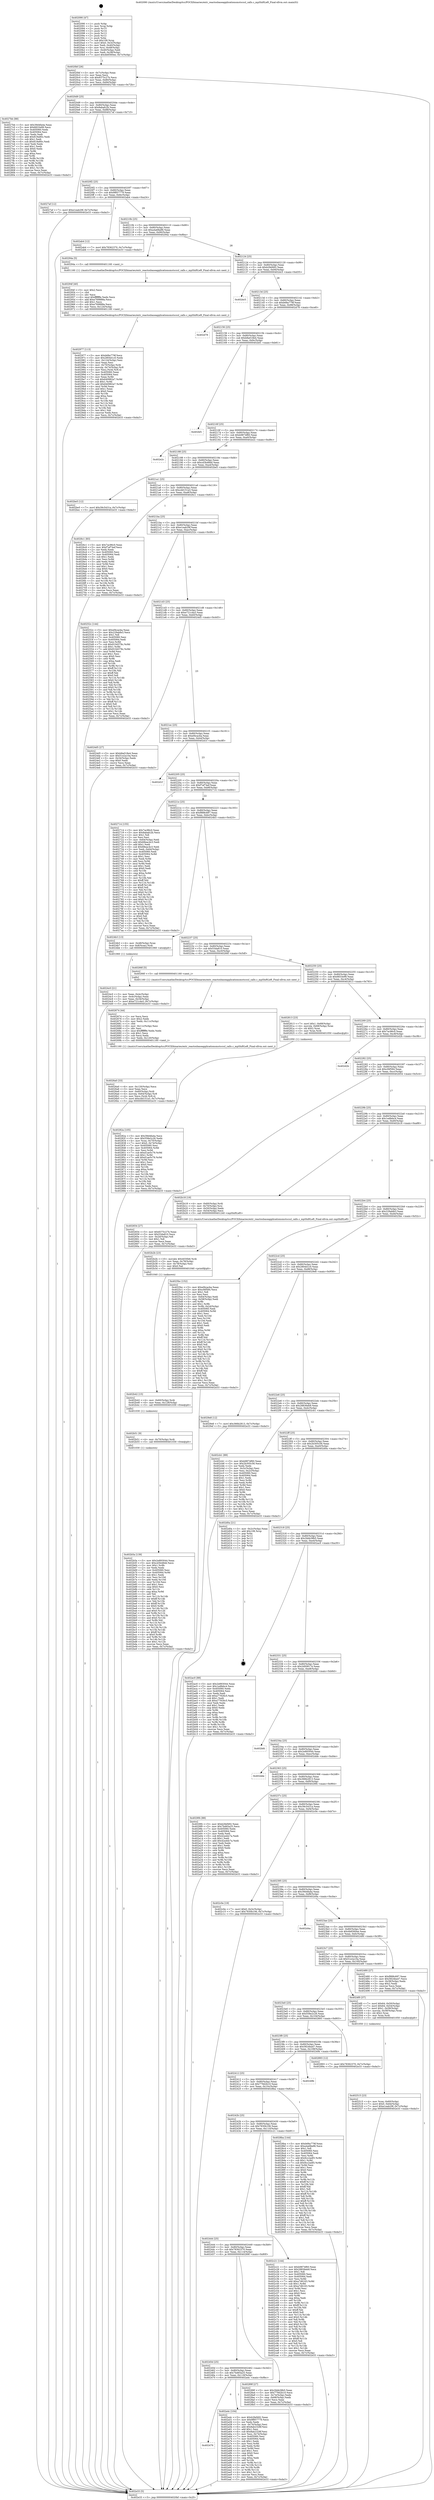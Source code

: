 digraph "0x402090" {
  label = "0x402090 (/mnt/c/Users/mathe/Desktop/tcc/POCII/binaries/extr_reactosbaseapplicationsmstscssl_calls.c_mpShiftLeft_Final-ollvm.out::main(0))"
  labelloc = "t"
  node[shape=record]

  Entry [label="",width=0.3,height=0.3,shape=circle,fillcolor=black,style=filled]
  "0x4020bf" [label="{
     0x4020bf [26]\l
     | [instrs]\l
     &nbsp;&nbsp;0x4020bf \<+3\>: mov -0x7c(%rbp),%eax\l
     &nbsp;&nbsp;0x4020c2 \<+2\>: mov %eax,%ecx\l
     &nbsp;&nbsp;0x4020c4 \<+6\>: sub $0x8375c27b,%ecx\l
     &nbsp;&nbsp;0x4020ca \<+3\>: mov %eax,-0x80(%rbp)\l
     &nbsp;&nbsp;0x4020cd \<+6\>: mov %ecx,-0x84(%rbp)\l
     &nbsp;&nbsp;0x4020d3 \<+6\>: je 00000000004027bb \<main+0x72b\>\l
  }"]
  "0x4027bb" [label="{
     0x4027bb [88]\l
     | [instrs]\l
     &nbsp;&nbsp;0x4027bb \<+5\>: mov $0x39d4fa4a,%eax\l
     &nbsp;&nbsp;0x4027c0 \<+5\>: mov $0x6833e99,%ecx\l
     &nbsp;&nbsp;0x4027c5 \<+7\>: mov 0x405060,%edx\l
     &nbsp;&nbsp;0x4027cc \<+7\>: mov 0x405064,%esi\l
     &nbsp;&nbsp;0x4027d3 \<+2\>: mov %edx,%edi\l
     &nbsp;&nbsp;0x4027d5 \<+6\>: add $0x819a80c,%edi\l
     &nbsp;&nbsp;0x4027db \<+3\>: sub $0x1,%edi\l
     &nbsp;&nbsp;0x4027de \<+6\>: sub $0x819a80c,%edi\l
     &nbsp;&nbsp;0x4027e4 \<+3\>: imul %edi,%edx\l
     &nbsp;&nbsp;0x4027e7 \<+3\>: and $0x1,%edx\l
     &nbsp;&nbsp;0x4027ea \<+3\>: cmp $0x0,%edx\l
     &nbsp;&nbsp;0x4027ed \<+4\>: sete %r8b\l
     &nbsp;&nbsp;0x4027f1 \<+3\>: cmp $0xa,%esi\l
     &nbsp;&nbsp;0x4027f4 \<+4\>: setl %r9b\l
     &nbsp;&nbsp;0x4027f8 \<+3\>: mov %r8b,%r10b\l
     &nbsp;&nbsp;0x4027fb \<+3\>: and %r9b,%r10b\l
     &nbsp;&nbsp;0x4027fe \<+3\>: xor %r9b,%r8b\l
     &nbsp;&nbsp;0x402801 \<+3\>: or %r8b,%r10b\l
     &nbsp;&nbsp;0x402804 \<+4\>: test $0x1,%r10b\l
     &nbsp;&nbsp;0x402808 \<+3\>: cmovne %ecx,%eax\l
     &nbsp;&nbsp;0x40280b \<+3\>: mov %eax,-0x7c(%rbp)\l
     &nbsp;&nbsp;0x40280e \<+5\>: jmp 0000000000402e33 \<main+0xda3\>\l
  }"]
  "0x4020d9" [label="{
     0x4020d9 [25]\l
     | [instrs]\l
     &nbsp;&nbsp;0x4020d9 \<+5\>: jmp 00000000004020de \<main+0x4e\>\l
     &nbsp;&nbsp;0x4020de \<+3\>: mov -0x80(%rbp),%eax\l
     &nbsp;&nbsp;0x4020e1 \<+5\>: sub $0x8abafc2b,%eax\l
     &nbsp;&nbsp;0x4020e6 \<+6\>: mov %eax,-0x88(%rbp)\l
     &nbsp;&nbsp;0x4020ec \<+6\>: je 00000000004027af \<main+0x71f\>\l
  }"]
  Exit [label="",width=0.3,height=0.3,shape=circle,fillcolor=black,style=filled,peripheries=2]
  "0x4027af" [label="{
     0x4027af [12]\l
     | [instrs]\l
     &nbsp;&nbsp;0x4027af \<+7\>: movl $0xe1eab29f,-0x7c(%rbp)\l
     &nbsp;&nbsp;0x4027b6 \<+5\>: jmp 0000000000402e33 \<main+0xda3\>\l
  }"]
  "0x4020f2" [label="{
     0x4020f2 [25]\l
     | [instrs]\l
     &nbsp;&nbsp;0x4020f2 \<+5\>: jmp 00000000004020f7 \<main+0x67\>\l
     &nbsp;&nbsp;0x4020f7 \<+3\>: mov -0x80(%rbp),%eax\l
     &nbsp;&nbsp;0x4020fa \<+5\>: sub $0x9f857779,%eax\l
     &nbsp;&nbsp;0x4020ff \<+6\>: mov %eax,-0x8c(%rbp)\l
     &nbsp;&nbsp;0x402105 \<+6\>: je 0000000000402ab4 \<main+0xa24\>\l
  }"]
  "0x402b5a" [label="{
     0x402b5a [139]\l
     | [instrs]\l
     &nbsp;&nbsp;0x402b5a \<+5\>: mov $0x2e893044,%eax\l
     &nbsp;&nbsp;0x402b5f \<+5\>: mov $0xcd3b48dd,%ecx\l
     &nbsp;&nbsp;0x402b64 \<+3\>: mov $0x1,%r8b\l
     &nbsp;&nbsp;0x402b67 \<+2\>: xor %edx,%edx\l
     &nbsp;&nbsp;0x402b69 \<+7\>: mov 0x405060,%esi\l
     &nbsp;&nbsp;0x402b70 \<+8\>: mov 0x405064,%r9d\l
     &nbsp;&nbsp;0x402b78 \<+3\>: sub $0x1,%edx\l
     &nbsp;&nbsp;0x402b7b \<+3\>: mov %esi,%r10d\l
     &nbsp;&nbsp;0x402b7e \<+3\>: add %edx,%r10d\l
     &nbsp;&nbsp;0x402b81 \<+4\>: imul %r10d,%esi\l
     &nbsp;&nbsp;0x402b85 \<+3\>: and $0x1,%esi\l
     &nbsp;&nbsp;0x402b88 \<+3\>: cmp $0x0,%esi\l
     &nbsp;&nbsp;0x402b8b \<+4\>: sete %r11b\l
     &nbsp;&nbsp;0x402b8f \<+4\>: cmp $0xa,%r9d\l
     &nbsp;&nbsp;0x402b93 \<+3\>: setl %bl\l
     &nbsp;&nbsp;0x402b96 \<+3\>: mov %r11b,%r14b\l
     &nbsp;&nbsp;0x402b99 \<+4\>: xor $0xff,%r14b\l
     &nbsp;&nbsp;0x402b9d \<+3\>: mov %bl,%r15b\l
     &nbsp;&nbsp;0x402ba0 \<+4\>: xor $0xff,%r15b\l
     &nbsp;&nbsp;0x402ba4 \<+4\>: xor $0x0,%r8b\l
     &nbsp;&nbsp;0x402ba8 \<+3\>: mov %r14b,%r12b\l
     &nbsp;&nbsp;0x402bab \<+4\>: and $0x0,%r12b\l
     &nbsp;&nbsp;0x402baf \<+3\>: and %r8b,%r11b\l
     &nbsp;&nbsp;0x402bb2 \<+3\>: mov %r15b,%r13b\l
     &nbsp;&nbsp;0x402bb5 \<+4\>: and $0x0,%r13b\l
     &nbsp;&nbsp;0x402bb9 \<+3\>: and %r8b,%bl\l
     &nbsp;&nbsp;0x402bbc \<+3\>: or %r11b,%r12b\l
     &nbsp;&nbsp;0x402bbf \<+3\>: or %bl,%r13b\l
     &nbsp;&nbsp;0x402bc2 \<+3\>: xor %r13b,%r12b\l
     &nbsp;&nbsp;0x402bc5 \<+3\>: or %r15b,%r14b\l
     &nbsp;&nbsp;0x402bc8 \<+4\>: xor $0xff,%r14b\l
     &nbsp;&nbsp;0x402bcc \<+4\>: or $0x0,%r8b\l
     &nbsp;&nbsp;0x402bd0 \<+3\>: and %r8b,%r14b\l
     &nbsp;&nbsp;0x402bd3 \<+3\>: or %r14b,%r12b\l
     &nbsp;&nbsp;0x402bd6 \<+4\>: test $0x1,%r12b\l
     &nbsp;&nbsp;0x402bda \<+3\>: cmovne %ecx,%eax\l
     &nbsp;&nbsp;0x402bdd \<+3\>: mov %eax,-0x7c(%rbp)\l
     &nbsp;&nbsp;0x402be0 \<+5\>: jmp 0000000000402e33 \<main+0xda3\>\l
  }"]
  "0x402ab4" [label="{
     0x402ab4 [12]\l
     | [instrs]\l
     &nbsp;&nbsp;0x402ab4 \<+7\>: movl $0x78362370,-0x7c(%rbp)\l
     &nbsp;&nbsp;0x402abb \<+5\>: jmp 0000000000402e33 \<main+0xda3\>\l
  }"]
  "0x40210b" [label="{
     0x40210b [25]\l
     | [instrs]\l
     &nbsp;&nbsp;0x40210b \<+5\>: jmp 0000000000402110 \<main+0x80\>\l
     &nbsp;&nbsp;0x402110 \<+3\>: mov -0x80(%rbp),%eax\l
     &nbsp;&nbsp;0x402113 \<+5\>: sub $0xa4a68a96,%eax\l
     &nbsp;&nbsp;0x402118 \<+6\>: mov %eax,-0x90(%rbp)\l
     &nbsp;&nbsp;0x40211e \<+6\>: je 000000000040294a \<main+0x8ba\>\l
  }"]
  "0x402b51" [label="{
     0x402b51 [9]\l
     | [instrs]\l
     &nbsp;&nbsp;0x402b51 \<+4\>: mov -0x70(%rbp),%rdi\l
     &nbsp;&nbsp;0x402b55 \<+5\>: call 0000000000401030 \<free@plt\>\l
     | [calls]\l
     &nbsp;&nbsp;0x401030 \{1\} (unknown)\l
  }"]
  "0x40294a" [label="{
     0x40294a [5]\l
     | [instrs]\l
     &nbsp;&nbsp;0x40294a \<+5\>: call 0000000000401160 \<next_i\>\l
     | [calls]\l
     &nbsp;&nbsp;0x401160 \{1\} (/mnt/c/Users/mathe/Desktop/tcc/POCII/binaries/extr_reactosbaseapplicationsmstscssl_calls.c_mpShiftLeft_Final-ollvm.out::next_i)\l
  }"]
  "0x402124" [label="{
     0x402124 [25]\l
     | [instrs]\l
     &nbsp;&nbsp;0x402124 \<+5\>: jmp 0000000000402129 \<main+0x99\>\l
     &nbsp;&nbsp;0x402129 \<+3\>: mov -0x80(%rbp),%eax\l
     &nbsp;&nbsp;0x40212c \<+5\>: sub $0xb2fef492,%eax\l
     &nbsp;&nbsp;0x402131 \<+6\>: mov %eax,-0x94(%rbp)\l
     &nbsp;&nbsp;0x402137 \<+6\>: je 0000000000402dc5 \<main+0xd35\>\l
  }"]
  "0x402b42" [label="{
     0x402b42 [15]\l
     | [instrs]\l
     &nbsp;&nbsp;0x402b42 \<+4\>: mov -0x60(%rbp),%rdi\l
     &nbsp;&nbsp;0x402b46 \<+6\>: mov %eax,-0x128(%rbp)\l
     &nbsp;&nbsp;0x402b4c \<+5\>: call 0000000000401030 \<free@plt\>\l
     | [calls]\l
     &nbsp;&nbsp;0x401030 \{1\} (unknown)\l
  }"]
  "0x402dc5" [label="{
     0x402dc5\l
  }", style=dashed]
  "0x40213d" [label="{
     0x40213d [25]\l
     | [instrs]\l
     &nbsp;&nbsp;0x40213d \<+5\>: jmp 0000000000402142 \<main+0xb2\>\l
     &nbsp;&nbsp;0x402142 \<+3\>: mov -0x80(%rbp),%eax\l
     &nbsp;&nbsp;0x402145 \<+5\>: sub $0xb68a779f,%eax\l
     &nbsp;&nbsp;0x40214a \<+6\>: mov %eax,-0x98(%rbp)\l
     &nbsp;&nbsp;0x402150 \<+6\>: je 0000000000402d78 \<main+0xce8\>\l
  }"]
  "0x402b2b" [label="{
     0x402b2b [23]\l
     | [instrs]\l
     &nbsp;&nbsp;0x402b2b \<+10\>: movabs $0x4030b6,%rdi\l
     &nbsp;&nbsp;0x402b35 \<+3\>: mov %eax,-0x78(%rbp)\l
     &nbsp;&nbsp;0x402b38 \<+3\>: mov -0x78(%rbp),%esi\l
     &nbsp;&nbsp;0x402b3b \<+2\>: mov $0x0,%al\l
     &nbsp;&nbsp;0x402b3d \<+5\>: call 0000000000401040 \<printf@plt\>\l
     | [calls]\l
     &nbsp;&nbsp;0x401040 \{1\} (unknown)\l
  }"]
  "0x402d78" [label="{
     0x402d78\l
  }", style=dashed]
  "0x402156" [label="{
     0x402156 [25]\l
     | [instrs]\l
     &nbsp;&nbsp;0x402156 \<+5\>: jmp 000000000040215b \<main+0xcb\>\l
     &nbsp;&nbsp;0x40215b \<+3\>: mov -0x80(%rbp),%eax\l
     &nbsp;&nbsp;0x40215e \<+5\>: sub $0xb8a018e4,%eax\l
     &nbsp;&nbsp;0x402163 \<+6\>: mov %eax,-0x9c(%rbp)\l
     &nbsp;&nbsp;0x402169 \<+6\>: je 0000000000402bf1 \<main+0xb61\>\l
  }"]
  "0x402476" [label="{
     0x402476\l
  }", style=dashed]
  "0x402bf1" [label="{
     0x402bf1\l
  }", style=dashed]
  "0x40216f" [label="{
     0x40216f [25]\l
     | [instrs]\l
     &nbsp;&nbsp;0x40216f \<+5\>: jmp 0000000000402174 \<main+0xe4\>\l
     &nbsp;&nbsp;0x402174 \<+3\>: mov -0x80(%rbp),%eax\l
     &nbsp;&nbsp;0x402177 \<+5\>: sub $0xb9874f60,%eax\l
     &nbsp;&nbsp;0x40217c \<+6\>: mov %eax,-0xa0(%rbp)\l
     &nbsp;&nbsp;0x402182 \<+6\>: je 0000000000402e2c \<main+0xd9c\>\l
  }"]
  "0x402a4c" [label="{
     0x402a4c [104]\l
     | [instrs]\l
     &nbsp;&nbsp;0x402a4c \<+5\>: mov $0xb2fef492,%eax\l
     &nbsp;&nbsp;0x402a51 \<+5\>: mov $0x9f857779,%ecx\l
     &nbsp;&nbsp;0x402a56 \<+2\>: xor %edx,%edx\l
     &nbsp;&nbsp;0x402a58 \<+3\>: mov -0x74(%rbp),%esi\l
     &nbsp;&nbsp;0x402a5b \<+6\>: add $0x8ab2328f,%esi\l
     &nbsp;&nbsp;0x402a61 \<+3\>: add $0x1,%esi\l
     &nbsp;&nbsp;0x402a64 \<+6\>: sub $0x8ab2328f,%esi\l
     &nbsp;&nbsp;0x402a6a \<+3\>: mov %esi,-0x74(%rbp)\l
     &nbsp;&nbsp;0x402a6d \<+7\>: mov 0x405060,%esi\l
     &nbsp;&nbsp;0x402a74 \<+7\>: mov 0x405064,%edi\l
     &nbsp;&nbsp;0x402a7b \<+3\>: sub $0x1,%edx\l
     &nbsp;&nbsp;0x402a7e \<+3\>: mov %esi,%r8d\l
     &nbsp;&nbsp;0x402a81 \<+3\>: add %edx,%r8d\l
     &nbsp;&nbsp;0x402a84 \<+4\>: imul %r8d,%esi\l
     &nbsp;&nbsp;0x402a88 \<+3\>: and $0x1,%esi\l
     &nbsp;&nbsp;0x402a8b \<+3\>: cmp $0x0,%esi\l
     &nbsp;&nbsp;0x402a8e \<+4\>: sete %r9b\l
     &nbsp;&nbsp;0x402a92 \<+3\>: cmp $0xa,%edi\l
     &nbsp;&nbsp;0x402a95 \<+4\>: setl %r10b\l
     &nbsp;&nbsp;0x402a99 \<+3\>: mov %r9b,%r11b\l
     &nbsp;&nbsp;0x402a9c \<+3\>: and %r10b,%r11b\l
     &nbsp;&nbsp;0x402a9f \<+3\>: xor %r10b,%r9b\l
     &nbsp;&nbsp;0x402aa2 \<+3\>: or %r9b,%r11b\l
     &nbsp;&nbsp;0x402aa5 \<+4\>: test $0x1,%r11b\l
     &nbsp;&nbsp;0x402aa9 \<+3\>: cmovne %ecx,%eax\l
     &nbsp;&nbsp;0x402aac \<+3\>: mov %eax,-0x7c(%rbp)\l
     &nbsp;&nbsp;0x402aaf \<+5\>: jmp 0000000000402e33 \<main+0xda3\>\l
  }"]
  "0x402e2c" [label="{
     0x402e2c\l
  }", style=dashed]
  "0x402188" [label="{
     0x402188 [25]\l
     | [instrs]\l
     &nbsp;&nbsp;0x402188 \<+5\>: jmp 000000000040218d \<main+0xfd\>\l
     &nbsp;&nbsp;0x40218d \<+3\>: mov -0x80(%rbp),%eax\l
     &nbsp;&nbsp;0x402190 \<+5\>: sub $0xcd3b48dd,%eax\l
     &nbsp;&nbsp;0x402195 \<+6\>: mov %eax,-0xa4(%rbp)\l
     &nbsp;&nbsp;0x40219b \<+6\>: je 0000000000402be5 \<main+0xb55\>\l
  }"]
  "0x402977" [label="{
     0x402977 [113]\l
     | [instrs]\l
     &nbsp;&nbsp;0x402977 \<+5\>: mov $0xb68a779f,%ecx\l
     &nbsp;&nbsp;0x40297c \<+5\>: mov $0x2804d1c0,%edx\l
     &nbsp;&nbsp;0x402981 \<+6\>: mov -0x124(%rbp),%esi\l
     &nbsp;&nbsp;0x402987 \<+3\>: imul %eax,%esi\l
     &nbsp;&nbsp;0x40298a \<+4\>: mov -0x70(%rbp),%rdi\l
     &nbsp;&nbsp;0x40298e \<+4\>: movslq -0x74(%rbp),%r8\l
     &nbsp;&nbsp;0x402992 \<+4\>: mov %esi,(%rdi,%r8,4)\l
     &nbsp;&nbsp;0x402996 \<+7\>: mov 0x405060,%eax\l
     &nbsp;&nbsp;0x40299d \<+7\>: mov 0x405064,%esi\l
     &nbsp;&nbsp;0x4029a4 \<+3\>: mov %eax,%r9d\l
     &nbsp;&nbsp;0x4029a7 \<+7\>: sub $0x640982a7,%r9d\l
     &nbsp;&nbsp;0x4029ae \<+4\>: sub $0x1,%r9d\l
     &nbsp;&nbsp;0x4029b2 \<+7\>: add $0x640982a7,%r9d\l
     &nbsp;&nbsp;0x4029b9 \<+4\>: imul %r9d,%eax\l
     &nbsp;&nbsp;0x4029bd \<+3\>: and $0x1,%eax\l
     &nbsp;&nbsp;0x4029c0 \<+3\>: cmp $0x0,%eax\l
     &nbsp;&nbsp;0x4029c3 \<+4\>: sete %r10b\l
     &nbsp;&nbsp;0x4029c7 \<+3\>: cmp $0xa,%esi\l
     &nbsp;&nbsp;0x4029ca \<+4\>: setl %r11b\l
     &nbsp;&nbsp;0x4029ce \<+3\>: mov %r10b,%bl\l
     &nbsp;&nbsp;0x4029d1 \<+3\>: and %r11b,%bl\l
     &nbsp;&nbsp;0x4029d4 \<+3\>: xor %r11b,%r10b\l
     &nbsp;&nbsp;0x4029d7 \<+3\>: or %r10b,%bl\l
     &nbsp;&nbsp;0x4029da \<+3\>: test $0x1,%bl\l
     &nbsp;&nbsp;0x4029dd \<+3\>: cmovne %edx,%ecx\l
     &nbsp;&nbsp;0x4029e0 \<+3\>: mov %ecx,-0x7c(%rbp)\l
     &nbsp;&nbsp;0x4029e3 \<+5\>: jmp 0000000000402e33 \<main+0xda3\>\l
  }"]
  "0x402be5" [label="{
     0x402be5 [12]\l
     | [instrs]\l
     &nbsp;&nbsp;0x402be5 \<+7\>: movl $0x39c5431a,-0x7c(%rbp)\l
     &nbsp;&nbsp;0x402bec \<+5\>: jmp 0000000000402e33 \<main+0xda3\>\l
  }"]
  "0x4021a1" [label="{
     0x4021a1 [25]\l
     | [instrs]\l
     &nbsp;&nbsp;0x4021a1 \<+5\>: jmp 00000000004021a6 \<main+0x116\>\l
     &nbsp;&nbsp;0x4021a6 \<+3\>: mov -0x80(%rbp),%eax\l
     &nbsp;&nbsp;0x4021a9 \<+5\>: sub $0xcdd151a3,%eax\l
     &nbsp;&nbsp;0x4021ae \<+6\>: mov %eax,-0xa8(%rbp)\l
     &nbsp;&nbsp;0x4021b4 \<+6\>: je 00000000004026c1 \<main+0x631\>\l
  }"]
  "0x40294f" [label="{
     0x40294f [40]\l
     | [instrs]\l
     &nbsp;&nbsp;0x40294f \<+5\>: mov $0x2,%ecx\l
     &nbsp;&nbsp;0x402954 \<+1\>: cltd\l
     &nbsp;&nbsp;0x402955 \<+2\>: idiv %ecx\l
     &nbsp;&nbsp;0x402957 \<+6\>: imul $0xfffffffe,%edx,%ecx\l
     &nbsp;&nbsp;0x40295d \<+6\>: add $0xe769888a,%ecx\l
     &nbsp;&nbsp;0x402963 \<+3\>: add $0x1,%ecx\l
     &nbsp;&nbsp;0x402966 \<+6\>: sub $0xe769888a,%ecx\l
     &nbsp;&nbsp;0x40296c \<+6\>: mov %ecx,-0x124(%rbp)\l
     &nbsp;&nbsp;0x402972 \<+5\>: call 0000000000401160 \<next_i\>\l
     | [calls]\l
     &nbsp;&nbsp;0x401160 \{1\} (/mnt/c/Users/mathe/Desktop/tcc/POCII/binaries/extr_reactosbaseapplicationsmstscssl_calls.c_mpShiftLeft_Final-ollvm.out::next_i)\l
  }"]
  "0x4026c1" [label="{
     0x4026c1 [83]\l
     | [instrs]\l
     &nbsp;&nbsp;0x4026c1 \<+5\>: mov $0x7ac96c0,%eax\l
     &nbsp;&nbsp;0x4026c6 \<+5\>: mov $0xf7af74ef,%ecx\l
     &nbsp;&nbsp;0x4026cb \<+2\>: xor %edx,%edx\l
     &nbsp;&nbsp;0x4026cd \<+7\>: mov 0x405060,%esi\l
     &nbsp;&nbsp;0x4026d4 \<+7\>: mov 0x405064,%edi\l
     &nbsp;&nbsp;0x4026db \<+3\>: sub $0x1,%edx\l
     &nbsp;&nbsp;0x4026de \<+3\>: mov %esi,%r8d\l
     &nbsp;&nbsp;0x4026e1 \<+3\>: add %edx,%r8d\l
     &nbsp;&nbsp;0x4026e4 \<+4\>: imul %r8d,%esi\l
     &nbsp;&nbsp;0x4026e8 \<+3\>: and $0x1,%esi\l
     &nbsp;&nbsp;0x4026eb \<+3\>: cmp $0x0,%esi\l
     &nbsp;&nbsp;0x4026ee \<+4\>: sete %r9b\l
     &nbsp;&nbsp;0x4026f2 \<+3\>: cmp $0xa,%edi\l
     &nbsp;&nbsp;0x4026f5 \<+4\>: setl %r10b\l
     &nbsp;&nbsp;0x4026f9 \<+3\>: mov %r9b,%r11b\l
     &nbsp;&nbsp;0x4026fc \<+3\>: and %r10b,%r11b\l
     &nbsp;&nbsp;0x4026ff \<+3\>: xor %r10b,%r9b\l
     &nbsp;&nbsp;0x402702 \<+3\>: or %r9b,%r11b\l
     &nbsp;&nbsp;0x402705 \<+4\>: test $0x1,%r11b\l
     &nbsp;&nbsp;0x402709 \<+3\>: cmovne %ecx,%eax\l
     &nbsp;&nbsp;0x40270c \<+3\>: mov %eax,-0x7c(%rbp)\l
     &nbsp;&nbsp;0x40270f \<+5\>: jmp 0000000000402e33 \<main+0xda3\>\l
  }"]
  "0x4021ba" [label="{
     0x4021ba [25]\l
     | [instrs]\l
     &nbsp;&nbsp;0x4021ba \<+5\>: jmp 00000000004021bf \<main+0x12f\>\l
     &nbsp;&nbsp;0x4021bf \<+3\>: mov -0x80(%rbp),%eax\l
     &nbsp;&nbsp;0x4021c2 \<+5\>: sub $0xe1eab29f,%eax\l
     &nbsp;&nbsp;0x4021c7 \<+6\>: mov %eax,-0xac(%rbp)\l
     &nbsp;&nbsp;0x4021cd \<+6\>: je 000000000040252c \<main+0x49c\>\l
  }"]
  "0x40245d" [label="{
     0x40245d [25]\l
     | [instrs]\l
     &nbsp;&nbsp;0x40245d \<+5\>: jmp 0000000000402462 \<main+0x3d2\>\l
     &nbsp;&nbsp;0x402462 \<+3\>: mov -0x80(%rbp),%eax\l
     &nbsp;&nbsp;0x402465 \<+5\>: sub $0x7bd65a25,%eax\l
     &nbsp;&nbsp;0x40246a \<+6\>: mov %eax,-0x118(%rbp)\l
     &nbsp;&nbsp;0x402470 \<+6\>: je 0000000000402a4c \<main+0x9bc\>\l
  }"]
  "0x40252c" [label="{
     0x40252c [144]\l
     | [instrs]\l
     &nbsp;&nbsp;0x40252c \<+5\>: mov $0xef4cacba,%eax\l
     &nbsp;&nbsp;0x402531 \<+5\>: mov $0x229abfe3,%ecx\l
     &nbsp;&nbsp;0x402536 \<+2\>: mov $0x1,%dl\l
     &nbsp;&nbsp;0x402538 \<+7\>: mov 0x405060,%esi\l
     &nbsp;&nbsp;0x40253f \<+7\>: mov 0x405064,%edi\l
     &nbsp;&nbsp;0x402546 \<+3\>: mov %esi,%r8d\l
     &nbsp;&nbsp;0x402549 \<+7\>: sub $0x910d378c,%r8d\l
     &nbsp;&nbsp;0x402550 \<+4\>: sub $0x1,%r8d\l
     &nbsp;&nbsp;0x402554 \<+7\>: add $0x910d378c,%r8d\l
     &nbsp;&nbsp;0x40255b \<+4\>: imul %r8d,%esi\l
     &nbsp;&nbsp;0x40255f \<+3\>: and $0x1,%esi\l
     &nbsp;&nbsp;0x402562 \<+3\>: cmp $0x0,%esi\l
     &nbsp;&nbsp;0x402565 \<+4\>: sete %r9b\l
     &nbsp;&nbsp;0x402569 \<+3\>: cmp $0xa,%edi\l
     &nbsp;&nbsp;0x40256c \<+4\>: setl %r10b\l
     &nbsp;&nbsp;0x402570 \<+3\>: mov %r9b,%r11b\l
     &nbsp;&nbsp;0x402573 \<+4\>: xor $0xff,%r11b\l
     &nbsp;&nbsp;0x402577 \<+3\>: mov %r10b,%bl\l
     &nbsp;&nbsp;0x40257a \<+3\>: xor $0xff,%bl\l
     &nbsp;&nbsp;0x40257d \<+3\>: xor $0x0,%dl\l
     &nbsp;&nbsp;0x402580 \<+3\>: mov %r11b,%r14b\l
     &nbsp;&nbsp;0x402583 \<+4\>: and $0x0,%r14b\l
     &nbsp;&nbsp;0x402587 \<+3\>: and %dl,%r9b\l
     &nbsp;&nbsp;0x40258a \<+3\>: mov %bl,%r15b\l
     &nbsp;&nbsp;0x40258d \<+4\>: and $0x0,%r15b\l
     &nbsp;&nbsp;0x402591 \<+3\>: and %dl,%r10b\l
     &nbsp;&nbsp;0x402594 \<+3\>: or %r9b,%r14b\l
     &nbsp;&nbsp;0x402597 \<+3\>: or %r10b,%r15b\l
     &nbsp;&nbsp;0x40259a \<+3\>: xor %r15b,%r14b\l
     &nbsp;&nbsp;0x40259d \<+3\>: or %bl,%r11b\l
     &nbsp;&nbsp;0x4025a0 \<+4\>: xor $0xff,%r11b\l
     &nbsp;&nbsp;0x4025a4 \<+3\>: or $0x0,%dl\l
     &nbsp;&nbsp;0x4025a7 \<+3\>: and %dl,%r11b\l
     &nbsp;&nbsp;0x4025aa \<+3\>: or %r11b,%r14b\l
     &nbsp;&nbsp;0x4025ad \<+4\>: test $0x1,%r14b\l
     &nbsp;&nbsp;0x4025b1 \<+3\>: cmovne %ecx,%eax\l
     &nbsp;&nbsp;0x4025b4 \<+3\>: mov %eax,-0x7c(%rbp)\l
     &nbsp;&nbsp;0x4025b7 \<+5\>: jmp 0000000000402e33 \<main+0xda3\>\l
  }"]
  "0x4021d3" [label="{
     0x4021d3 [25]\l
     | [instrs]\l
     &nbsp;&nbsp;0x4021d3 \<+5\>: jmp 00000000004021d8 \<main+0x148\>\l
     &nbsp;&nbsp;0x4021d8 \<+3\>: mov -0x80(%rbp),%eax\l
     &nbsp;&nbsp;0x4021db \<+5\>: sub $0xe721c4a3,%eax\l
     &nbsp;&nbsp;0x4021e0 \<+6\>: mov %eax,-0xb0(%rbp)\l
     &nbsp;&nbsp;0x4021e6 \<+6\>: je 00000000004024d5 \<main+0x445\>\l
  }"]
  "0x40289f" [label="{
     0x40289f [27]\l
     | [instrs]\l
     &nbsp;&nbsp;0x40289f \<+5\>: mov $0x2bbb38b5,%eax\l
     &nbsp;&nbsp;0x4028a4 \<+5\>: mov $0x779d2b10,%ecx\l
     &nbsp;&nbsp;0x4028a9 \<+3\>: mov -0x74(%rbp),%edx\l
     &nbsp;&nbsp;0x4028ac \<+3\>: cmp -0x68(%rbp),%edx\l
     &nbsp;&nbsp;0x4028af \<+3\>: cmovl %ecx,%eax\l
     &nbsp;&nbsp;0x4028b2 \<+3\>: mov %eax,-0x7c(%rbp)\l
     &nbsp;&nbsp;0x4028b5 \<+5\>: jmp 0000000000402e33 \<main+0xda3\>\l
  }"]
  "0x4024d5" [label="{
     0x4024d5 [27]\l
     | [instrs]\l
     &nbsp;&nbsp;0x4024d5 \<+5\>: mov $0xb8a018e4,%eax\l
     &nbsp;&nbsp;0x4024da \<+5\>: mov $0x51e2a10a,%ecx\l
     &nbsp;&nbsp;0x4024df \<+3\>: mov -0x34(%rbp),%edx\l
     &nbsp;&nbsp;0x4024e2 \<+3\>: cmp $0x0,%edx\l
     &nbsp;&nbsp;0x4024e5 \<+3\>: cmove %ecx,%eax\l
     &nbsp;&nbsp;0x4024e8 \<+3\>: mov %eax,-0x7c(%rbp)\l
     &nbsp;&nbsp;0x4024eb \<+5\>: jmp 0000000000402e33 \<main+0xda3\>\l
  }"]
  "0x4021ec" [label="{
     0x4021ec [25]\l
     | [instrs]\l
     &nbsp;&nbsp;0x4021ec \<+5\>: jmp 00000000004021f1 \<main+0x161\>\l
     &nbsp;&nbsp;0x4021f1 \<+3\>: mov -0x80(%rbp),%eax\l
     &nbsp;&nbsp;0x4021f4 \<+5\>: sub $0xef4cacba,%eax\l
     &nbsp;&nbsp;0x4021f9 \<+6\>: mov %eax,-0xb4(%rbp)\l
     &nbsp;&nbsp;0x4021ff \<+6\>: je 0000000000402d1f \<main+0xc8f\>\l
  }"]
  "0x402444" [label="{
     0x402444 [25]\l
     | [instrs]\l
     &nbsp;&nbsp;0x402444 \<+5\>: jmp 0000000000402449 \<main+0x3b9\>\l
     &nbsp;&nbsp;0x402449 \<+3\>: mov -0x80(%rbp),%eax\l
     &nbsp;&nbsp;0x40244c \<+5\>: sub $0x78362370,%eax\l
     &nbsp;&nbsp;0x402451 \<+6\>: mov %eax,-0x114(%rbp)\l
     &nbsp;&nbsp;0x402457 \<+6\>: je 000000000040289f \<main+0x80f\>\l
  }"]
  "0x402d1f" [label="{
     0x402d1f\l
  }", style=dashed]
  "0x402205" [label="{
     0x402205 [25]\l
     | [instrs]\l
     &nbsp;&nbsp;0x402205 \<+5\>: jmp 000000000040220a \<main+0x17a\>\l
     &nbsp;&nbsp;0x40220a \<+3\>: mov -0x80(%rbp),%eax\l
     &nbsp;&nbsp;0x40220d \<+5\>: sub $0xf7af74ef,%eax\l
     &nbsp;&nbsp;0x402212 \<+6\>: mov %eax,-0xb8(%rbp)\l
     &nbsp;&nbsp;0x402218 \<+6\>: je 0000000000402714 \<main+0x684\>\l
  }"]
  "0x402c21" [label="{
     0x402c21 [144]\l
     | [instrs]\l
     &nbsp;&nbsp;0x402c21 \<+5\>: mov $0xb9874f60,%eax\l
     &nbsp;&nbsp;0x402c26 \<+5\>: mov $0x28836eb9,%ecx\l
     &nbsp;&nbsp;0x402c2b \<+2\>: mov $0x1,%dl\l
     &nbsp;&nbsp;0x402c2d \<+7\>: mov 0x405060,%esi\l
     &nbsp;&nbsp;0x402c34 \<+7\>: mov 0x405064,%edi\l
     &nbsp;&nbsp;0x402c3b \<+3\>: mov %esi,%r8d\l
     &nbsp;&nbsp;0x402c3e \<+7\>: add $0xa7d6163,%r8d\l
     &nbsp;&nbsp;0x402c45 \<+4\>: sub $0x1,%r8d\l
     &nbsp;&nbsp;0x402c49 \<+7\>: sub $0xa7d6163,%r8d\l
     &nbsp;&nbsp;0x402c50 \<+4\>: imul %r8d,%esi\l
     &nbsp;&nbsp;0x402c54 \<+3\>: and $0x1,%esi\l
     &nbsp;&nbsp;0x402c57 \<+3\>: cmp $0x0,%esi\l
     &nbsp;&nbsp;0x402c5a \<+4\>: sete %r9b\l
     &nbsp;&nbsp;0x402c5e \<+3\>: cmp $0xa,%edi\l
     &nbsp;&nbsp;0x402c61 \<+4\>: setl %r10b\l
     &nbsp;&nbsp;0x402c65 \<+3\>: mov %r9b,%r11b\l
     &nbsp;&nbsp;0x402c68 \<+4\>: xor $0xff,%r11b\l
     &nbsp;&nbsp;0x402c6c \<+3\>: mov %r10b,%bl\l
     &nbsp;&nbsp;0x402c6f \<+3\>: xor $0xff,%bl\l
     &nbsp;&nbsp;0x402c72 \<+3\>: xor $0x0,%dl\l
     &nbsp;&nbsp;0x402c75 \<+3\>: mov %r11b,%r14b\l
     &nbsp;&nbsp;0x402c78 \<+4\>: and $0x0,%r14b\l
     &nbsp;&nbsp;0x402c7c \<+3\>: and %dl,%r9b\l
     &nbsp;&nbsp;0x402c7f \<+3\>: mov %bl,%r15b\l
     &nbsp;&nbsp;0x402c82 \<+4\>: and $0x0,%r15b\l
     &nbsp;&nbsp;0x402c86 \<+3\>: and %dl,%r10b\l
     &nbsp;&nbsp;0x402c89 \<+3\>: or %r9b,%r14b\l
     &nbsp;&nbsp;0x402c8c \<+3\>: or %r10b,%r15b\l
     &nbsp;&nbsp;0x402c8f \<+3\>: xor %r15b,%r14b\l
     &nbsp;&nbsp;0x402c92 \<+3\>: or %bl,%r11b\l
     &nbsp;&nbsp;0x402c95 \<+4\>: xor $0xff,%r11b\l
     &nbsp;&nbsp;0x402c99 \<+3\>: or $0x0,%dl\l
     &nbsp;&nbsp;0x402c9c \<+3\>: and %dl,%r11b\l
     &nbsp;&nbsp;0x402c9f \<+3\>: or %r11b,%r14b\l
     &nbsp;&nbsp;0x402ca2 \<+4\>: test $0x1,%r14b\l
     &nbsp;&nbsp;0x402ca6 \<+3\>: cmovne %ecx,%eax\l
     &nbsp;&nbsp;0x402ca9 \<+3\>: mov %eax,-0x7c(%rbp)\l
     &nbsp;&nbsp;0x402cac \<+5\>: jmp 0000000000402e33 \<main+0xda3\>\l
  }"]
  "0x402714" [label="{
     0x402714 [155]\l
     | [instrs]\l
     &nbsp;&nbsp;0x402714 \<+5\>: mov $0x7ac96c0,%eax\l
     &nbsp;&nbsp;0x402719 \<+5\>: mov $0x8abafc2b,%ecx\l
     &nbsp;&nbsp;0x40271e \<+2\>: mov $0x1,%dl\l
     &nbsp;&nbsp;0x402720 \<+2\>: xor %esi,%esi\l
     &nbsp;&nbsp;0x402722 \<+3\>: mov -0x64(%rbp),%edi\l
     &nbsp;&nbsp;0x402725 \<+6\>: add $0x68eac4c3,%edi\l
     &nbsp;&nbsp;0x40272b \<+3\>: add $0x1,%edi\l
     &nbsp;&nbsp;0x40272e \<+6\>: sub $0x68eac4c3,%edi\l
     &nbsp;&nbsp;0x402734 \<+3\>: mov %edi,-0x64(%rbp)\l
     &nbsp;&nbsp;0x402737 \<+7\>: mov 0x405060,%edi\l
     &nbsp;&nbsp;0x40273e \<+8\>: mov 0x405064,%r8d\l
     &nbsp;&nbsp;0x402746 \<+3\>: sub $0x1,%esi\l
     &nbsp;&nbsp;0x402749 \<+3\>: mov %edi,%r9d\l
     &nbsp;&nbsp;0x40274c \<+3\>: add %esi,%r9d\l
     &nbsp;&nbsp;0x40274f \<+4\>: imul %r9d,%edi\l
     &nbsp;&nbsp;0x402753 \<+3\>: and $0x1,%edi\l
     &nbsp;&nbsp;0x402756 \<+3\>: cmp $0x0,%edi\l
     &nbsp;&nbsp;0x402759 \<+4\>: sete %r10b\l
     &nbsp;&nbsp;0x40275d \<+4\>: cmp $0xa,%r8d\l
     &nbsp;&nbsp;0x402761 \<+4\>: setl %r11b\l
     &nbsp;&nbsp;0x402765 \<+3\>: mov %r10b,%bl\l
     &nbsp;&nbsp;0x402768 \<+3\>: xor $0xff,%bl\l
     &nbsp;&nbsp;0x40276b \<+3\>: mov %r11b,%r14b\l
     &nbsp;&nbsp;0x40276e \<+4\>: xor $0xff,%r14b\l
     &nbsp;&nbsp;0x402772 \<+3\>: xor $0x0,%dl\l
     &nbsp;&nbsp;0x402775 \<+3\>: mov %bl,%r15b\l
     &nbsp;&nbsp;0x402778 \<+4\>: and $0x0,%r15b\l
     &nbsp;&nbsp;0x40277c \<+3\>: and %dl,%r10b\l
     &nbsp;&nbsp;0x40277f \<+3\>: mov %r14b,%r12b\l
     &nbsp;&nbsp;0x402782 \<+4\>: and $0x0,%r12b\l
     &nbsp;&nbsp;0x402786 \<+3\>: and %dl,%r11b\l
     &nbsp;&nbsp;0x402789 \<+3\>: or %r10b,%r15b\l
     &nbsp;&nbsp;0x40278c \<+3\>: or %r11b,%r12b\l
     &nbsp;&nbsp;0x40278f \<+3\>: xor %r12b,%r15b\l
     &nbsp;&nbsp;0x402792 \<+3\>: or %r14b,%bl\l
     &nbsp;&nbsp;0x402795 \<+3\>: xor $0xff,%bl\l
     &nbsp;&nbsp;0x402798 \<+3\>: or $0x0,%dl\l
     &nbsp;&nbsp;0x40279b \<+2\>: and %dl,%bl\l
     &nbsp;&nbsp;0x40279d \<+3\>: or %bl,%r15b\l
     &nbsp;&nbsp;0x4027a0 \<+4\>: test $0x1,%r15b\l
     &nbsp;&nbsp;0x4027a4 \<+3\>: cmovne %ecx,%eax\l
     &nbsp;&nbsp;0x4027a7 \<+3\>: mov %eax,-0x7c(%rbp)\l
     &nbsp;&nbsp;0x4027aa \<+5\>: jmp 0000000000402e33 \<main+0xda3\>\l
  }"]
  "0x40221e" [label="{
     0x40221e [25]\l
     | [instrs]\l
     &nbsp;&nbsp;0x40221e \<+5\>: jmp 0000000000402223 \<main+0x193\>\l
     &nbsp;&nbsp;0x402223 \<+3\>: mov -0x80(%rbp),%eax\l
     &nbsp;&nbsp;0x402226 \<+5\>: sub $0xf888c687,%eax\l
     &nbsp;&nbsp;0x40222b \<+6\>: mov %eax,-0xbc(%rbp)\l
     &nbsp;&nbsp;0x402231 \<+6\>: je 00000000004024b3 \<main+0x423\>\l
  }"]
  "0x40242b" [label="{
     0x40242b [25]\l
     | [instrs]\l
     &nbsp;&nbsp;0x40242b \<+5\>: jmp 0000000000402430 \<main+0x3a0\>\l
     &nbsp;&nbsp;0x402430 \<+3\>: mov -0x80(%rbp),%eax\l
     &nbsp;&nbsp;0x402433 \<+5\>: sub $0x7830b106,%eax\l
     &nbsp;&nbsp;0x402438 \<+6\>: mov %eax,-0x110(%rbp)\l
     &nbsp;&nbsp;0x40243e \<+6\>: je 0000000000402c21 \<main+0xb91\>\l
  }"]
  "0x4024b3" [label="{
     0x4024b3 [13]\l
     | [instrs]\l
     &nbsp;&nbsp;0x4024b3 \<+4\>: mov -0x48(%rbp),%rax\l
     &nbsp;&nbsp;0x4024b7 \<+4\>: mov 0x8(%rax),%rdi\l
     &nbsp;&nbsp;0x4024bb \<+5\>: call 0000000000401060 \<atoi@plt\>\l
     | [calls]\l
     &nbsp;&nbsp;0x401060 \{1\} (unknown)\l
  }"]
  "0x402237" [label="{
     0x402237 [25]\l
     | [instrs]\l
     &nbsp;&nbsp;0x402237 \<+5\>: jmp 000000000040223c \<main+0x1ac\>\l
     &nbsp;&nbsp;0x40223c \<+3\>: mov -0x80(%rbp),%eax\l
     &nbsp;&nbsp;0x40223f \<+5\>: sub $0x53da810,%eax\l
     &nbsp;&nbsp;0x402244 \<+6\>: mov %eax,-0xc0(%rbp)\l
     &nbsp;&nbsp;0x40224a \<+6\>: je 000000000040266f \<main+0x5df\>\l
  }"]
  "0x4028ba" [label="{
     0x4028ba [144]\l
     | [instrs]\l
     &nbsp;&nbsp;0x4028ba \<+5\>: mov $0xb68a779f,%eax\l
     &nbsp;&nbsp;0x4028bf \<+5\>: mov $0xa4a68a96,%ecx\l
     &nbsp;&nbsp;0x4028c4 \<+2\>: mov $0x1,%dl\l
     &nbsp;&nbsp;0x4028c6 \<+7\>: mov 0x405060,%esi\l
     &nbsp;&nbsp;0x4028cd \<+7\>: mov 0x405064,%edi\l
     &nbsp;&nbsp;0x4028d4 \<+3\>: mov %esi,%r8d\l
     &nbsp;&nbsp;0x4028d7 \<+7\>: add $0x9cc2adf3,%r8d\l
     &nbsp;&nbsp;0x4028de \<+4\>: sub $0x1,%r8d\l
     &nbsp;&nbsp;0x4028e2 \<+7\>: sub $0x9cc2adf3,%r8d\l
     &nbsp;&nbsp;0x4028e9 \<+4\>: imul %r8d,%esi\l
     &nbsp;&nbsp;0x4028ed \<+3\>: and $0x1,%esi\l
     &nbsp;&nbsp;0x4028f0 \<+3\>: cmp $0x0,%esi\l
     &nbsp;&nbsp;0x4028f3 \<+4\>: sete %r9b\l
     &nbsp;&nbsp;0x4028f7 \<+3\>: cmp $0xa,%edi\l
     &nbsp;&nbsp;0x4028fa \<+4\>: setl %r10b\l
     &nbsp;&nbsp;0x4028fe \<+3\>: mov %r9b,%r11b\l
     &nbsp;&nbsp;0x402901 \<+4\>: xor $0xff,%r11b\l
     &nbsp;&nbsp;0x402905 \<+3\>: mov %r10b,%bl\l
     &nbsp;&nbsp;0x402908 \<+3\>: xor $0xff,%bl\l
     &nbsp;&nbsp;0x40290b \<+3\>: xor $0x1,%dl\l
     &nbsp;&nbsp;0x40290e \<+3\>: mov %r11b,%r14b\l
     &nbsp;&nbsp;0x402911 \<+4\>: and $0xff,%r14b\l
     &nbsp;&nbsp;0x402915 \<+3\>: and %dl,%r9b\l
     &nbsp;&nbsp;0x402918 \<+3\>: mov %bl,%r15b\l
     &nbsp;&nbsp;0x40291b \<+4\>: and $0xff,%r15b\l
     &nbsp;&nbsp;0x40291f \<+3\>: and %dl,%r10b\l
     &nbsp;&nbsp;0x402922 \<+3\>: or %r9b,%r14b\l
     &nbsp;&nbsp;0x402925 \<+3\>: or %r10b,%r15b\l
     &nbsp;&nbsp;0x402928 \<+3\>: xor %r15b,%r14b\l
     &nbsp;&nbsp;0x40292b \<+3\>: or %bl,%r11b\l
     &nbsp;&nbsp;0x40292e \<+4\>: xor $0xff,%r11b\l
     &nbsp;&nbsp;0x402932 \<+3\>: or $0x1,%dl\l
     &nbsp;&nbsp;0x402935 \<+3\>: and %dl,%r11b\l
     &nbsp;&nbsp;0x402938 \<+3\>: or %r11b,%r14b\l
     &nbsp;&nbsp;0x40293b \<+4\>: test $0x1,%r14b\l
     &nbsp;&nbsp;0x40293f \<+3\>: cmovne %ecx,%eax\l
     &nbsp;&nbsp;0x402942 \<+3\>: mov %eax,-0x7c(%rbp)\l
     &nbsp;&nbsp;0x402945 \<+5\>: jmp 0000000000402e33 \<main+0xda3\>\l
  }"]
  "0x40266f" [label="{
     0x40266f [5]\l
     | [instrs]\l
     &nbsp;&nbsp;0x40266f \<+5\>: call 0000000000401160 \<next_i\>\l
     | [calls]\l
     &nbsp;&nbsp;0x401160 \{1\} (/mnt/c/Users/mathe/Desktop/tcc/POCII/binaries/extr_reactosbaseapplicationsmstscssl_calls.c_mpShiftLeft_Final-ollvm.out::next_i)\l
  }"]
  "0x402250" [label="{
     0x402250 [25]\l
     | [instrs]\l
     &nbsp;&nbsp;0x402250 \<+5\>: jmp 0000000000402255 \<main+0x1c5\>\l
     &nbsp;&nbsp;0x402255 \<+3\>: mov -0x80(%rbp),%eax\l
     &nbsp;&nbsp;0x402258 \<+5\>: sub $0x6833e99,%eax\l
     &nbsp;&nbsp;0x40225d \<+6\>: mov %eax,-0xc4(%rbp)\l
     &nbsp;&nbsp;0x402263 \<+6\>: je 0000000000402813 \<main+0x783\>\l
  }"]
  "0x402412" [label="{
     0x402412 [25]\l
     | [instrs]\l
     &nbsp;&nbsp;0x402412 \<+5\>: jmp 0000000000402417 \<main+0x387\>\l
     &nbsp;&nbsp;0x402417 \<+3\>: mov -0x80(%rbp),%eax\l
     &nbsp;&nbsp;0x40241a \<+5\>: sub $0x779d2b10,%eax\l
     &nbsp;&nbsp;0x40241f \<+6\>: mov %eax,-0x10c(%rbp)\l
     &nbsp;&nbsp;0x402425 \<+6\>: je 00000000004028ba \<main+0x82a\>\l
  }"]
  "0x402813" [label="{
     0x402813 [23]\l
     | [instrs]\l
     &nbsp;&nbsp;0x402813 \<+7\>: movl $0x1,-0x68(%rbp)\l
     &nbsp;&nbsp;0x40281a \<+4\>: movslq -0x68(%rbp),%rax\l
     &nbsp;&nbsp;0x40281e \<+4\>: shl $0x2,%rax\l
     &nbsp;&nbsp;0x402822 \<+3\>: mov %rax,%rdi\l
     &nbsp;&nbsp;0x402825 \<+5\>: call 0000000000401050 \<malloc@plt\>\l
     | [calls]\l
     &nbsp;&nbsp;0x401050 \{1\} (unknown)\l
  }"]
  "0x402269" [label="{
     0x402269 [25]\l
     | [instrs]\l
     &nbsp;&nbsp;0x402269 \<+5\>: jmp 000000000040226e \<main+0x1de\>\l
     &nbsp;&nbsp;0x40226e \<+3\>: mov -0x80(%rbp),%eax\l
     &nbsp;&nbsp;0x402271 \<+5\>: sub $0x7ac96c0,%eax\l
     &nbsp;&nbsp;0x402276 \<+6\>: mov %eax,-0xc8(%rbp)\l
     &nbsp;&nbsp;0x40227c \<+6\>: je 0000000000402d2b \<main+0xc9b\>\l
  }"]
  "0x40249b" [label="{
     0x40249b\l
  }", style=dashed]
  "0x402d2b" [label="{
     0x402d2b\l
  }", style=dashed]
  "0x402282" [label="{
     0x402282 [25]\l
     | [instrs]\l
     &nbsp;&nbsp;0x402282 \<+5\>: jmp 0000000000402287 \<main+0x1f7\>\l
     &nbsp;&nbsp;0x402287 \<+3\>: mov -0x80(%rbp),%eax\l
     &nbsp;&nbsp;0x40228a \<+5\>: sub $0xcf4f584,%eax\l
     &nbsp;&nbsp;0x40228f \<+6\>: mov %eax,-0xcc(%rbp)\l
     &nbsp;&nbsp;0x402295 \<+6\>: je 0000000000402654 \<main+0x5c4\>\l
  }"]
  "0x4023f9" [label="{
     0x4023f9 [25]\l
     | [instrs]\l
     &nbsp;&nbsp;0x4023f9 \<+5\>: jmp 00000000004023fe \<main+0x36e\>\l
     &nbsp;&nbsp;0x4023fe \<+3\>: mov -0x80(%rbp),%eax\l
     &nbsp;&nbsp;0x402401 \<+5\>: sub $0x5824ba47,%eax\l
     &nbsp;&nbsp;0x402406 \<+6\>: mov %eax,-0x108(%rbp)\l
     &nbsp;&nbsp;0x40240c \<+6\>: je 000000000040249b \<main+0x40b\>\l
  }"]
  "0x402654" [label="{
     0x402654 [27]\l
     | [instrs]\l
     &nbsp;&nbsp;0x402654 \<+5\>: mov $0x8375c27b,%eax\l
     &nbsp;&nbsp;0x402659 \<+5\>: mov $0x53da810,%ecx\l
     &nbsp;&nbsp;0x40265e \<+3\>: mov -0x2d(%rbp),%dl\l
     &nbsp;&nbsp;0x402661 \<+3\>: test $0x1,%dl\l
     &nbsp;&nbsp;0x402664 \<+3\>: cmovne %ecx,%eax\l
     &nbsp;&nbsp;0x402667 \<+3\>: mov %eax,-0x7c(%rbp)\l
     &nbsp;&nbsp;0x40266a \<+5\>: jmp 0000000000402e33 \<main+0xda3\>\l
  }"]
  "0x40229b" [label="{
     0x40229b [25]\l
     | [instrs]\l
     &nbsp;&nbsp;0x40229b \<+5\>: jmp 00000000004022a0 \<main+0x210\>\l
     &nbsp;&nbsp;0x4022a0 \<+3\>: mov -0x80(%rbp),%eax\l
     &nbsp;&nbsp;0x4022a3 \<+5\>: sub $0x1edfebc4,%eax\l
     &nbsp;&nbsp;0x4022a8 \<+6\>: mov %eax,-0xd0(%rbp)\l
     &nbsp;&nbsp;0x4022ae \<+6\>: je 0000000000402b18 \<main+0xa88\>\l
  }"]
  "0x402893" [label="{
     0x402893 [12]\l
     | [instrs]\l
     &nbsp;&nbsp;0x402893 \<+7\>: movl $0x78362370,-0x7c(%rbp)\l
     &nbsp;&nbsp;0x40289a \<+5\>: jmp 0000000000402e33 \<main+0xda3\>\l
  }"]
  "0x402b18" [label="{
     0x402b18 [19]\l
     | [instrs]\l
     &nbsp;&nbsp;0x402b18 \<+4\>: mov -0x60(%rbp),%rdi\l
     &nbsp;&nbsp;0x402b1c \<+4\>: mov -0x70(%rbp),%rsi\l
     &nbsp;&nbsp;0x402b20 \<+3\>: mov -0x50(%rbp),%edx\l
     &nbsp;&nbsp;0x402b23 \<+3\>: mov -0x54(%rbp),%ecx\l
     &nbsp;&nbsp;0x402b26 \<+5\>: call 0000000000401240 \<mpShiftLeft\>\l
     | [calls]\l
     &nbsp;&nbsp;0x401240 \{1\} (/mnt/c/Users/mathe/Desktop/tcc/POCII/binaries/extr_reactosbaseapplicationsmstscssl_calls.c_mpShiftLeft_Final-ollvm.out::mpShiftLeft)\l
  }"]
  "0x4022b4" [label="{
     0x4022b4 [25]\l
     | [instrs]\l
     &nbsp;&nbsp;0x4022b4 \<+5\>: jmp 00000000004022b9 \<main+0x229\>\l
     &nbsp;&nbsp;0x4022b9 \<+3\>: mov -0x80(%rbp),%eax\l
     &nbsp;&nbsp;0x4022bc \<+5\>: sub $0x229abfe3,%eax\l
     &nbsp;&nbsp;0x4022c1 \<+6\>: mov %eax,-0xd4(%rbp)\l
     &nbsp;&nbsp;0x4022c7 \<+6\>: je 00000000004025bc \<main+0x52c\>\l
  }"]
  "0x40282a" [label="{
     0x40282a [105]\l
     | [instrs]\l
     &nbsp;&nbsp;0x40282a \<+5\>: mov $0x39d4fa4a,%ecx\l
     &nbsp;&nbsp;0x40282f \<+5\>: mov $0x558e2c26,%edx\l
     &nbsp;&nbsp;0x402834 \<+4\>: mov %rax,-0x70(%rbp)\l
     &nbsp;&nbsp;0x402838 \<+7\>: movl $0x0,-0x74(%rbp)\l
     &nbsp;&nbsp;0x40283f \<+7\>: mov 0x405060,%esi\l
     &nbsp;&nbsp;0x402846 \<+8\>: mov 0x405064,%r8d\l
     &nbsp;&nbsp;0x40284e \<+3\>: mov %esi,%r9d\l
     &nbsp;&nbsp;0x402851 \<+7\>: sub $0xd1ae5c79,%r9d\l
     &nbsp;&nbsp;0x402858 \<+4\>: sub $0x1,%r9d\l
     &nbsp;&nbsp;0x40285c \<+7\>: add $0xd1ae5c79,%r9d\l
     &nbsp;&nbsp;0x402863 \<+4\>: imul %r9d,%esi\l
     &nbsp;&nbsp;0x402867 \<+3\>: and $0x1,%esi\l
     &nbsp;&nbsp;0x40286a \<+3\>: cmp $0x0,%esi\l
     &nbsp;&nbsp;0x40286d \<+4\>: sete %r10b\l
     &nbsp;&nbsp;0x402871 \<+4\>: cmp $0xa,%r8d\l
     &nbsp;&nbsp;0x402875 \<+4\>: setl %r11b\l
     &nbsp;&nbsp;0x402879 \<+3\>: mov %r10b,%bl\l
     &nbsp;&nbsp;0x40287c \<+3\>: and %r11b,%bl\l
     &nbsp;&nbsp;0x40287f \<+3\>: xor %r11b,%r10b\l
     &nbsp;&nbsp;0x402882 \<+3\>: or %r10b,%bl\l
     &nbsp;&nbsp;0x402885 \<+3\>: test $0x1,%bl\l
     &nbsp;&nbsp;0x402888 \<+3\>: cmovne %edx,%ecx\l
     &nbsp;&nbsp;0x40288b \<+3\>: mov %ecx,-0x7c(%rbp)\l
     &nbsp;&nbsp;0x40288e \<+5\>: jmp 0000000000402e33 \<main+0xda3\>\l
  }"]
  "0x4025bc" [label="{
     0x4025bc [152]\l
     | [instrs]\l
     &nbsp;&nbsp;0x4025bc \<+5\>: mov $0xef4cacba,%eax\l
     &nbsp;&nbsp;0x4025c1 \<+5\>: mov $0xcf4f584,%ecx\l
     &nbsp;&nbsp;0x4025c6 \<+2\>: mov $0x1,%dl\l
     &nbsp;&nbsp;0x4025c8 \<+2\>: xor %esi,%esi\l
     &nbsp;&nbsp;0x4025ca \<+3\>: mov -0x64(%rbp),%edi\l
     &nbsp;&nbsp;0x4025cd \<+3\>: cmp -0x58(%rbp),%edi\l
     &nbsp;&nbsp;0x4025d0 \<+4\>: setl %r8b\l
     &nbsp;&nbsp;0x4025d4 \<+4\>: and $0x1,%r8b\l
     &nbsp;&nbsp;0x4025d8 \<+4\>: mov %r8b,-0x2d(%rbp)\l
     &nbsp;&nbsp;0x4025dc \<+7\>: mov 0x405060,%edi\l
     &nbsp;&nbsp;0x4025e3 \<+8\>: mov 0x405064,%r9d\l
     &nbsp;&nbsp;0x4025eb \<+3\>: sub $0x1,%esi\l
     &nbsp;&nbsp;0x4025ee \<+3\>: mov %edi,%r10d\l
     &nbsp;&nbsp;0x4025f1 \<+3\>: add %esi,%r10d\l
     &nbsp;&nbsp;0x4025f4 \<+4\>: imul %r10d,%edi\l
     &nbsp;&nbsp;0x4025f8 \<+3\>: and $0x1,%edi\l
     &nbsp;&nbsp;0x4025fb \<+3\>: cmp $0x0,%edi\l
     &nbsp;&nbsp;0x4025fe \<+4\>: sete %r8b\l
     &nbsp;&nbsp;0x402602 \<+4\>: cmp $0xa,%r9d\l
     &nbsp;&nbsp;0x402606 \<+4\>: setl %r11b\l
     &nbsp;&nbsp;0x40260a \<+3\>: mov %r8b,%bl\l
     &nbsp;&nbsp;0x40260d \<+3\>: xor $0xff,%bl\l
     &nbsp;&nbsp;0x402610 \<+3\>: mov %r11b,%r14b\l
     &nbsp;&nbsp;0x402613 \<+4\>: xor $0xff,%r14b\l
     &nbsp;&nbsp;0x402617 \<+3\>: xor $0x0,%dl\l
     &nbsp;&nbsp;0x40261a \<+3\>: mov %bl,%r15b\l
     &nbsp;&nbsp;0x40261d \<+4\>: and $0x0,%r15b\l
     &nbsp;&nbsp;0x402621 \<+3\>: and %dl,%r8b\l
     &nbsp;&nbsp;0x402624 \<+3\>: mov %r14b,%r12b\l
     &nbsp;&nbsp;0x402627 \<+4\>: and $0x0,%r12b\l
     &nbsp;&nbsp;0x40262b \<+3\>: and %dl,%r11b\l
     &nbsp;&nbsp;0x40262e \<+3\>: or %r8b,%r15b\l
     &nbsp;&nbsp;0x402631 \<+3\>: or %r11b,%r12b\l
     &nbsp;&nbsp;0x402634 \<+3\>: xor %r12b,%r15b\l
     &nbsp;&nbsp;0x402637 \<+3\>: or %r14b,%bl\l
     &nbsp;&nbsp;0x40263a \<+3\>: xor $0xff,%bl\l
     &nbsp;&nbsp;0x40263d \<+3\>: or $0x0,%dl\l
     &nbsp;&nbsp;0x402640 \<+2\>: and %dl,%bl\l
     &nbsp;&nbsp;0x402642 \<+3\>: or %bl,%r15b\l
     &nbsp;&nbsp;0x402645 \<+4\>: test $0x1,%r15b\l
     &nbsp;&nbsp;0x402649 \<+3\>: cmovne %ecx,%eax\l
     &nbsp;&nbsp;0x40264c \<+3\>: mov %eax,-0x7c(%rbp)\l
     &nbsp;&nbsp;0x40264f \<+5\>: jmp 0000000000402e33 \<main+0xda3\>\l
  }"]
  "0x4022cd" [label="{
     0x4022cd [25]\l
     | [instrs]\l
     &nbsp;&nbsp;0x4022cd \<+5\>: jmp 00000000004022d2 \<main+0x242\>\l
     &nbsp;&nbsp;0x4022d2 \<+3\>: mov -0x80(%rbp),%eax\l
     &nbsp;&nbsp;0x4022d5 \<+5\>: sub $0x2804d1c0,%eax\l
     &nbsp;&nbsp;0x4022da \<+6\>: mov %eax,-0xd8(%rbp)\l
     &nbsp;&nbsp;0x4022e0 \<+6\>: je 00000000004029e8 \<main+0x958\>\l
  }"]
  "0x4026a0" [label="{
     0x4026a0 [33]\l
     | [instrs]\l
     &nbsp;&nbsp;0x4026a0 \<+6\>: mov -0x120(%rbp),%ecx\l
     &nbsp;&nbsp;0x4026a6 \<+3\>: imul %eax,%ecx\l
     &nbsp;&nbsp;0x4026a9 \<+4\>: mov -0x60(%rbp),%rdi\l
     &nbsp;&nbsp;0x4026ad \<+4\>: movslq -0x64(%rbp),%r8\l
     &nbsp;&nbsp;0x4026b1 \<+4\>: mov %ecx,(%rdi,%r8,4)\l
     &nbsp;&nbsp;0x4026b5 \<+7\>: movl $0xcdd151a3,-0x7c(%rbp)\l
     &nbsp;&nbsp;0x4026bc \<+5\>: jmp 0000000000402e33 \<main+0xda3\>\l
  }"]
  "0x4029e8" [label="{
     0x4029e8 [12]\l
     | [instrs]\l
     &nbsp;&nbsp;0x4029e8 \<+7\>: movl $0x366b2813,-0x7c(%rbp)\l
     &nbsp;&nbsp;0x4029ef \<+5\>: jmp 0000000000402e33 \<main+0xda3\>\l
  }"]
  "0x4022e6" [label="{
     0x4022e6 [25]\l
     | [instrs]\l
     &nbsp;&nbsp;0x4022e6 \<+5\>: jmp 00000000004022eb \<main+0x25b\>\l
     &nbsp;&nbsp;0x4022eb \<+3\>: mov -0x80(%rbp),%eax\l
     &nbsp;&nbsp;0x4022ee \<+5\>: sub $0x28836eb9,%eax\l
     &nbsp;&nbsp;0x4022f3 \<+6\>: mov %eax,-0xdc(%rbp)\l
     &nbsp;&nbsp;0x4022f9 \<+6\>: je 0000000000402cb1 \<main+0xc21\>\l
  }"]
  "0x402674" [label="{
     0x402674 [44]\l
     | [instrs]\l
     &nbsp;&nbsp;0x402674 \<+2\>: xor %ecx,%ecx\l
     &nbsp;&nbsp;0x402676 \<+5\>: mov $0x2,%edx\l
     &nbsp;&nbsp;0x40267b \<+6\>: mov %edx,-0x11c(%rbp)\l
     &nbsp;&nbsp;0x402681 \<+1\>: cltd\l
     &nbsp;&nbsp;0x402682 \<+6\>: mov -0x11c(%rbp),%esi\l
     &nbsp;&nbsp;0x402688 \<+2\>: idiv %esi\l
     &nbsp;&nbsp;0x40268a \<+6\>: imul $0xfffffffe,%edx,%edx\l
     &nbsp;&nbsp;0x402690 \<+3\>: sub $0x1,%ecx\l
     &nbsp;&nbsp;0x402693 \<+2\>: sub %ecx,%edx\l
     &nbsp;&nbsp;0x402695 \<+6\>: mov %edx,-0x120(%rbp)\l
     &nbsp;&nbsp;0x40269b \<+5\>: call 0000000000401160 \<next_i\>\l
     | [calls]\l
     &nbsp;&nbsp;0x401160 \{1\} (/mnt/c/Users/mathe/Desktop/tcc/POCII/binaries/extr_reactosbaseapplicationsmstscssl_calls.c_mpShiftLeft_Final-ollvm.out::next_i)\l
  }"]
  "0x402cb1" [label="{
     0x402cb1 [89]\l
     | [instrs]\l
     &nbsp;&nbsp;0x402cb1 \<+5\>: mov $0xb9874f60,%eax\l
     &nbsp;&nbsp;0x402cb6 \<+5\>: mov $0x2b305c56,%ecx\l
     &nbsp;&nbsp;0x402cbb \<+2\>: xor %edx,%edx\l
     &nbsp;&nbsp;0x402cbd \<+3\>: mov -0x3c(%rbp),%esi\l
     &nbsp;&nbsp;0x402cc0 \<+3\>: mov %esi,-0x2c(%rbp)\l
     &nbsp;&nbsp;0x402cc3 \<+7\>: mov 0x405060,%esi\l
     &nbsp;&nbsp;0x402cca \<+7\>: mov 0x405064,%edi\l
     &nbsp;&nbsp;0x402cd1 \<+3\>: sub $0x1,%edx\l
     &nbsp;&nbsp;0x402cd4 \<+3\>: mov %esi,%r8d\l
     &nbsp;&nbsp;0x402cd7 \<+3\>: add %edx,%r8d\l
     &nbsp;&nbsp;0x402cda \<+4\>: imul %r8d,%esi\l
     &nbsp;&nbsp;0x402cde \<+3\>: and $0x1,%esi\l
     &nbsp;&nbsp;0x402ce1 \<+3\>: cmp $0x0,%esi\l
     &nbsp;&nbsp;0x402ce4 \<+4\>: sete %r9b\l
     &nbsp;&nbsp;0x402ce8 \<+3\>: cmp $0xa,%edi\l
     &nbsp;&nbsp;0x402ceb \<+4\>: setl %r10b\l
     &nbsp;&nbsp;0x402cef \<+3\>: mov %r9b,%r11b\l
     &nbsp;&nbsp;0x402cf2 \<+3\>: and %r10b,%r11b\l
     &nbsp;&nbsp;0x402cf5 \<+3\>: xor %r10b,%r9b\l
     &nbsp;&nbsp;0x402cf8 \<+3\>: or %r9b,%r11b\l
     &nbsp;&nbsp;0x402cfb \<+4\>: test $0x1,%r11b\l
     &nbsp;&nbsp;0x402cff \<+3\>: cmovne %ecx,%eax\l
     &nbsp;&nbsp;0x402d02 \<+3\>: mov %eax,-0x7c(%rbp)\l
     &nbsp;&nbsp;0x402d05 \<+5\>: jmp 0000000000402e33 \<main+0xda3\>\l
  }"]
  "0x4022ff" [label="{
     0x4022ff [25]\l
     | [instrs]\l
     &nbsp;&nbsp;0x4022ff \<+5\>: jmp 0000000000402304 \<main+0x274\>\l
     &nbsp;&nbsp;0x402304 \<+3\>: mov -0x80(%rbp),%eax\l
     &nbsp;&nbsp;0x402307 \<+5\>: sub $0x2b305c56,%eax\l
     &nbsp;&nbsp;0x40230c \<+6\>: mov %eax,-0xe0(%rbp)\l
     &nbsp;&nbsp;0x402312 \<+6\>: je 0000000000402d0a \<main+0xc7a\>\l
  }"]
  "0x402515" [label="{
     0x402515 [23]\l
     | [instrs]\l
     &nbsp;&nbsp;0x402515 \<+4\>: mov %rax,-0x60(%rbp)\l
     &nbsp;&nbsp;0x402519 \<+7\>: movl $0x0,-0x64(%rbp)\l
     &nbsp;&nbsp;0x402520 \<+7\>: movl $0xe1eab29f,-0x7c(%rbp)\l
     &nbsp;&nbsp;0x402527 \<+5\>: jmp 0000000000402e33 \<main+0xda3\>\l
  }"]
  "0x402d0a" [label="{
     0x402d0a [21]\l
     | [instrs]\l
     &nbsp;&nbsp;0x402d0a \<+3\>: mov -0x2c(%rbp),%eax\l
     &nbsp;&nbsp;0x402d0d \<+7\>: add $0x108,%rsp\l
     &nbsp;&nbsp;0x402d14 \<+1\>: pop %rbx\l
     &nbsp;&nbsp;0x402d15 \<+2\>: pop %r12\l
     &nbsp;&nbsp;0x402d17 \<+2\>: pop %r13\l
     &nbsp;&nbsp;0x402d19 \<+2\>: pop %r14\l
     &nbsp;&nbsp;0x402d1b \<+2\>: pop %r15\l
     &nbsp;&nbsp;0x402d1d \<+1\>: pop %rbp\l
     &nbsp;&nbsp;0x402d1e \<+1\>: ret\l
  }"]
  "0x402318" [label="{
     0x402318 [25]\l
     | [instrs]\l
     &nbsp;&nbsp;0x402318 \<+5\>: jmp 000000000040231d \<main+0x28d\>\l
     &nbsp;&nbsp;0x40231d \<+3\>: mov -0x80(%rbp),%eax\l
     &nbsp;&nbsp;0x402320 \<+5\>: sub $0x2bbb38b5,%eax\l
     &nbsp;&nbsp;0x402325 \<+6\>: mov %eax,-0xe4(%rbp)\l
     &nbsp;&nbsp;0x40232b \<+6\>: je 0000000000402ac0 \<main+0xa30\>\l
  }"]
  "0x4023e0" [label="{
     0x4023e0 [25]\l
     | [instrs]\l
     &nbsp;&nbsp;0x4023e0 \<+5\>: jmp 00000000004023e5 \<main+0x355\>\l
     &nbsp;&nbsp;0x4023e5 \<+3\>: mov -0x80(%rbp),%eax\l
     &nbsp;&nbsp;0x4023e8 \<+5\>: sub $0x558e2c26,%eax\l
     &nbsp;&nbsp;0x4023ed \<+6\>: mov %eax,-0x104(%rbp)\l
     &nbsp;&nbsp;0x4023f3 \<+6\>: je 0000000000402893 \<main+0x803\>\l
  }"]
  "0x402ac0" [label="{
     0x402ac0 [88]\l
     | [instrs]\l
     &nbsp;&nbsp;0x402ac0 \<+5\>: mov $0x2e893044,%eax\l
     &nbsp;&nbsp;0x402ac5 \<+5\>: mov $0x1edfebc4,%ecx\l
     &nbsp;&nbsp;0x402aca \<+7\>: mov 0x405060,%edx\l
     &nbsp;&nbsp;0x402ad1 \<+7\>: mov 0x405064,%esi\l
     &nbsp;&nbsp;0x402ad8 \<+2\>: mov %edx,%edi\l
     &nbsp;&nbsp;0x402ada \<+6\>: add $0xa77926c5,%edi\l
     &nbsp;&nbsp;0x402ae0 \<+3\>: sub $0x1,%edi\l
     &nbsp;&nbsp;0x402ae3 \<+6\>: sub $0xa77926c5,%edi\l
     &nbsp;&nbsp;0x402ae9 \<+3\>: imul %edi,%edx\l
     &nbsp;&nbsp;0x402aec \<+3\>: and $0x1,%edx\l
     &nbsp;&nbsp;0x402aef \<+3\>: cmp $0x0,%edx\l
     &nbsp;&nbsp;0x402af2 \<+4\>: sete %r8b\l
     &nbsp;&nbsp;0x402af6 \<+3\>: cmp $0xa,%esi\l
     &nbsp;&nbsp;0x402af9 \<+4\>: setl %r9b\l
     &nbsp;&nbsp;0x402afd \<+3\>: mov %r8b,%r10b\l
     &nbsp;&nbsp;0x402b00 \<+3\>: and %r9b,%r10b\l
     &nbsp;&nbsp;0x402b03 \<+3\>: xor %r9b,%r8b\l
     &nbsp;&nbsp;0x402b06 \<+3\>: or %r8b,%r10b\l
     &nbsp;&nbsp;0x402b09 \<+4\>: test $0x1,%r10b\l
     &nbsp;&nbsp;0x402b0d \<+3\>: cmovne %ecx,%eax\l
     &nbsp;&nbsp;0x402b10 \<+3\>: mov %eax,-0x7c(%rbp)\l
     &nbsp;&nbsp;0x402b13 \<+5\>: jmp 0000000000402e33 \<main+0xda3\>\l
  }"]
  "0x402331" [label="{
     0x402331 [25]\l
     | [instrs]\l
     &nbsp;&nbsp;0x402331 \<+5\>: jmp 0000000000402336 \<main+0x2a6\>\l
     &nbsp;&nbsp;0x402336 \<+3\>: mov -0x80(%rbp),%eax\l
     &nbsp;&nbsp;0x402339 \<+5\>: sub $0x2d00817e,%eax\l
     &nbsp;&nbsp;0x40233e \<+6\>: mov %eax,-0xe8(%rbp)\l
     &nbsp;&nbsp;0x402344 \<+6\>: je 0000000000402bfd \<main+0xb6d\>\l
  }"]
  "0x4024f0" [label="{
     0x4024f0 [37]\l
     | [instrs]\l
     &nbsp;&nbsp;0x4024f0 \<+7\>: movl $0x64,-0x50(%rbp)\l
     &nbsp;&nbsp;0x4024f7 \<+7\>: movl $0x64,-0x54(%rbp)\l
     &nbsp;&nbsp;0x4024fe \<+7\>: movl $0x1,-0x58(%rbp)\l
     &nbsp;&nbsp;0x402505 \<+4\>: movslq -0x58(%rbp),%rax\l
     &nbsp;&nbsp;0x402509 \<+4\>: shl $0x2,%rax\l
     &nbsp;&nbsp;0x40250d \<+3\>: mov %rax,%rdi\l
     &nbsp;&nbsp;0x402510 \<+5\>: call 0000000000401050 \<malloc@plt\>\l
     | [calls]\l
     &nbsp;&nbsp;0x401050 \{1\} (unknown)\l
  }"]
  "0x402bfd" [label="{
     0x402bfd\l
  }", style=dashed]
  "0x40234a" [label="{
     0x40234a [25]\l
     | [instrs]\l
     &nbsp;&nbsp;0x40234a \<+5\>: jmp 000000000040234f \<main+0x2bf\>\l
     &nbsp;&nbsp;0x40234f \<+3\>: mov -0x80(%rbp),%eax\l
     &nbsp;&nbsp;0x402352 \<+5\>: sub $0x2e893044,%eax\l
     &nbsp;&nbsp;0x402357 \<+6\>: mov %eax,-0xec(%rbp)\l
     &nbsp;&nbsp;0x40235d \<+6\>: je 0000000000402dde \<main+0xd4e\>\l
  }"]
  "0x4024c0" [label="{
     0x4024c0 [21]\l
     | [instrs]\l
     &nbsp;&nbsp;0x4024c0 \<+3\>: mov %eax,-0x4c(%rbp)\l
     &nbsp;&nbsp;0x4024c3 \<+3\>: mov -0x4c(%rbp),%eax\l
     &nbsp;&nbsp;0x4024c6 \<+3\>: mov %eax,-0x34(%rbp)\l
     &nbsp;&nbsp;0x4024c9 \<+7\>: movl $0xe721c4a3,-0x7c(%rbp)\l
     &nbsp;&nbsp;0x4024d0 \<+5\>: jmp 0000000000402e33 \<main+0xda3\>\l
  }"]
  "0x402dde" [label="{
     0x402dde\l
  }", style=dashed]
  "0x402363" [label="{
     0x402363 [25]\l
     | [instrs]\l
     &nbsp;&nbsp;0x402363 \<+5\>: jmp 0000000000402368 \<main+0x2d8\>\l
     &nbsp;&nbsp;0x402368 \<+3\>: mov -0x80(%rbp),%eax\l
     &nbsp;&nbsp;0x40236b \<+5\>: sub $0x366b2813,%eax\l
     &nbsp;&nbsp;0x402370 \<+6\>: mov %eax,-0xf0(%rbp)\l
     &nbsp;&nbsp;0x402376 \<+6\>: je 00000000004029f4 \<main+0x964\>\l
  }"]
  "0x402090" [label="{
     0x402090 [47]\l
     | [instrs]\l
     &nbsp;&nbsp;0x402090 \<+1\>: push %rbp\l
     &nbsp;&nbsp;0x402091 \<+3\>: mov %rsp,%rbp\l
     &nbsp;&nbsp;0x402094 \<+2\>: push %r15\l
     &nbsp;&nbsp;0x402096 \<+2\>: push %r14\l
     &nbsp;&nbsp;0x402098 \<+2\>: push %r13\l
     &nbsp;&nbsp;0x40209a \<+2\>: push %r12\l
     &nbsp;&nbsp;0x40209c \<+1\>: push %rbx\l
     &nbsp;&nbsp;0x40209d \<+7\>: sub $0x108,%rsp\l
     &nbsp;&nbsp;0x4020a4 \<+7\>: movl $0x0,-0x3c(%rbp)\l
     &nbsp;&nbsp;0x4020ab \<+3\>: mov %edi,-0x40(%rbp)\l
     &nbsp;&nbsp;0x4020ae \<+4\>: mov %rsi,-0x48(%rbp)\l
     &nbsp;&nbsp;0x4020b2 \<+3\>: mov -0x40(%rbp),%edi\l
     &nbsp;&nbsp;0x4020b5 \<+3\>: mov %edi,-0x38(%rbp)\l
     &nbsp;&nbsp;0x4020b8 \<+7\>: movl $0x4b6560ee,-0x7c(%rbp)\l
  }"]
  "0x4029f4" [label="{
     0x4029f4 [88]\l
     | [instrs]\l
     &nbsp;&nbsp;0x4029f4 \<+5\>: mov $0xb2fef492,%eax\l
     &nbsp;&nbsp;0x4029f9 \<+5\>: mov $0x7bd65a25,%ecx\l
     &nbsp;&nbsp;0x4029fe \<+7\>: mov 0x405060,%edx\l
     &nbsp;&nbsp;0x402a05 \<+7\>: mov 0x405064,%esi\l
     &nbsp;&nbsp;0x402a0c \<+2\>: mov %edx,%edi\l
     &nbsp;&nbsp;0x402a0e \<+6\>: sub $0x42a4dc7a,%edi\l
     &nbsp;&nbsp;0x402a14 \<+3\>: sub $0x1,%edi\l
     &nbsp;&nbsp;0x402a17 \<+6\>: add $0x42a4dc7a,%edi\l
     &nbsp;&nbsp;0x402a1d \<+3\>: imul %edi,%edx\l
     &nbsp;&nbsp;0x402a20 \<+3\>: and $0x1,%edx\l
     &nbsp;&nbsp;0x402a23 \<+3\>: cmp $0x0,%edx\l
     &nbsp;&nbsp;0x402a26 \<+4\>: sete %r8b\l
     &nbsp;&nbsp;0x402a2a \<+3\>: cmp $0xa,%esi\l
     &nbsp;&nbsp;0x402a2d \<+4\>: setl %r9b\l
     &nbsp;&nbsp;0x402a31 \<+3\>: mov %r8b,%r10b\l
     &nbsp;&nbsp;0x402a34 \<+3\>: and %r9b,%r10b\l
     &nbsp;&nbsp;0x402a37 \<+3\>: xor %r9b,%r8b\l
     &nbsp;&nbsp;0x402a3a \<+3\>: or %r8b,%r10b\l
     &nbsp;&nbsp;0x402a3d \<+4\>: test $0x1,%r10b\l
     &nbsp;&nbsp;0x402a41 \<+3\>: cmovne %ecx,%eax\l
     &nbsp;&nbsp;0x402a44 \<+3\>: mov %eax,-0x7c(%rbp)\l
     &nbsp;&nbsp;0x402a47 \<+5\>: jmp 0000000000402e33 \<main+0xda3\>\l
  }"]
  "0x40237c" [label="{
     0x40237c [25]\l
     | [instrs]\l
     &nbsp;&nbsp;0x40237c \<+5\>: jmp 0000000000402381 \<main+0x2f1\>\l
     &nbsp;&nbsp;0x402381 \<+3\>: mov -0x80(%rbp),%eax\l
     &nbsp;&nbsp;0x402384 \<+5\>: sub $0x39c5431a,%eax\l
     &nbsp;&nbsp;0x402389 \<+6\>: mov %eax,-0xf4(%rbp)\l
     &nbsp;&nbsp;0x40238f \<+6\>: je 0000000000402c0e \<main+0xb7e\>\l
  }"]
  "0x402e33" [label="{
     0x402e33 [5]\l
     | [instrs]\l
     &nbsp;&nbsp;0x402e33 \<+5\>: jmp 00000000004020bf \<main+0x2f\>\l
  }"]
  "0x402c0e" [label="{
     0x402c0e [19]\l
     | [instrs]\l
     &nbsp;&nbsp;0x402c0e \<+7\>: movl $0x0,-0x3c(%rbp)\l
     &nbsp;&nbsp;0x402c15 \<+7\>: movl $0x7830b106,-0x7c(%rbp)\l
     &nbsp;&nbsp;0x402c1c \<+5\>: jmp 0000000000402e33 \<main+0xda3\>\l
  }"]
  "0x402395" [label="{
     0x402395 [25]\l
     | [instrs]\l
     &nbsp;&nbsp;0x402395 \<+5\>: jmp 000000000040239a \<main+0x30a\>\l
     &nbsp;&nbsp;0x40239a \<+3\>: mov -0x80(%rbp),%eax\l
     &nbsp;&nbsp;0x40239d \<+5\>: sub $0x39d4fa4a,%eax\l
     &nbsp;&nbsp;0x4023a2 \<+6\>: mov %eax,-0xf8(%rbp)\l
     &nbsp;&nbsp;0x4023a8 \<+6\>: je 0000000000402d4a \<main+0xcba\>\l
  }"]
  "0x4023c7" [label="{
     0x4023c7 [25]\l
     | [instrs]\l
     &nbsp;&nbsp;0x4023c7 \<+5\>: jmp 00000000004023cc \<main+0x33c\>\l
     &nbsp;&nbsp;0x4023cc \<+3\>: mov -0x80(%rbp),%eax\l
     &nbsp;&nbsp;0x4023cf \<+5\>: sub $0x51e2a10a,%eax\l
     &nbsp;&nbsp;0x4023d4 \<+6\>: mov %eax,-0x100(%rbp)\l
     &nbsp;&nbsp;0x4023da \<+6\>: je 00000000004024f0 \<main+0x460\>\l
  }"]
  "0x402d4a" [label="{
     0x402d4a\l
  }", style=dashed]
  "0x4023ae" [label="{
     0x4023ae [25]\l
     | [instrs]\l
     &nbsp;&nbsp;0x4023ae \<+5\>: jmp 00000000004023b3 \<main+0x323\>\l
     &nbsp;&nbsp;0x4023b3 \<+3\>: mov -0x80(%rbp),%eax\l
     &nbsp;&nbsp;0x4023b6 \<+5\>: sub $0x4b6560ee,%eax\l
     &nbsp;&nbsp;0x4023bb \<+6\>: mov %eax,-0xfc(%rbp)\l
     &nbsp;&nbsp;0x4023c1 \<+6\>: je 0000000000402480 \<main+0x3f0\>\l
  }"]
  "0x402480" [label="{
     0x402480 [27]\l
     | [instrs]\l
     &nbsp;&nbsp;0x402480 \<+5\>: mov $0xf888c687,%eax\l
     &nbsp;&nbsp;0x402485 \<+5\>: mov $0x5824ba47,%ecx\l
     &nbsp;&nbsp;0x40248a \<+3\>: mov -0x38(%rbp),%edx\l
     &nbsp;&nbsp;0x40248d \<+3\>: cmp $0x2,%edx\l
     &nbsp;&nbsp;0x402490 \<+3\>: cmovne %ecx,%eax\l
     &nbsp;&nbsp;0x402493 \<+3\>: mov %eax,-0x7c(%rbp)\l
     &nbsp;&nbsp;0x402496 \<+5\>: jmp 0000000000402e33 \<main+0xda3\>\l
  }"]
  Entry -> "0x402090" [label=" 1"]
  "0x4020bf" -> "0x4027bb" [label=" 1"]
  "0x4020bf" -> "0x4020d9" [label=" 31"]
  "0x402d0a" -> Exit [label=" 1"]
  "0x4020d9" -> "0x4027af" [label=" 1"]
  "0x4020d9" -> "0x4020f2" [label=" 30"]
  "0x402cb1" -> "0x402e33" [label=" 1"]
  "0x4020f2" -> "0x402ab4" [label=" 1"]
  "0x4020f2" -> "0x40210b" [label=" 29"]
  "0x402c21" -> "0x402e33" [label=" 1"]
  "0x40210b" -> "0x40294a" [label=" 1"]
  "0x40210b" -> "0x402124" [label=" 28"]
  "0x402c0e" -> "0x402e33" [label=" 1"]
  "0x402124" -> "0x402dc5" [label=" 0"]
  "0x402124" -> "0x40213d" [label=" 28"]
  "0x402be5" -> "0x402e33" [label=" 1"]
  "0x40213d" -> "0x402d78" [label=" 0"]
  "0x40213d" -> "0x402156" [label=" 28"]
  "0x402b5a" -> "0x402e33" [label=" 1"]
  "0x402156" -> "0x402bf1" [label=" 0"]
  "0x402156" -> "0x40216f" [label=" 28"]
  "0x402b51" -> "0x402b5a" [label=" 1"]
  "0x40216f" -> "0x402e2c" [label=" 0"]
  "0x40216f" -> "0x402188" [label=" 28"]
  "0x402b42" -> "0x402b51" [label=" 1"]
  "0x402188" -> "0x402be5" [label=" 1"]
  "0x402188" -> "0x4021a1" [label=" 27"]
  "0x402b18" -> "0x402b2b" [label=" 1"]
  "0x4021a1" -> "0x4026c1" [label=" 1"]
  "0x4021a1" -> "0x4021ba" [label=" 26"]
  "0x402ac0" -> "0x402e33" [label=" 1"]
  "0x4021ba" -> "0x40252c" [label=" 2"]
  "0x4021ba" -> "0x4021d3" [label=" 24"]
  "0x402ab4" -> "0x402e33" [label=" 1"]
  "0x4021d3" -> "0x4024d5" [label=" 1"]
  "0x4021d3" -> "0x4021ec" [label=" 23"]
  "0x402a4c" -> "0x402e33" [label=" 1"]
  "0x4021ec" -> "0x402d1f" [label=" 0"]
  "0x4021ec" -> "0x402205" [label=" 23"]
  "0x40245d" -> "0x402a4c" [label=" 1"]
  "0x402205" -> "0x402714" [label=" 1"]
  "0x402205" -> "0x40221e" [label=" 22"]
  "0x402b2b" -> "0x402b42" [label=" 1"]
  "0x40221e" -> "0x4024b3" [label=" 1"]
  "0x40221e" -> "0x402237" [label=" 21"]
  "0x4029e8" -> "0x402e33" [label=" 1"]
  "0x402237" -> "0x40266f" [label=" 1"]
  "0x402237" -> "0x402250" [label=" 20"]
  "0x402977" -> "0x402e33" [label=" 1"]
  "0x402250" -> "0x402813" [label=" 1"]
  "0x402250" -> "0x402269" [label=" 19"]
  "0x40294a" -> "0x40294f" [label=" 1"]
  "0x402269" -> "0x402d2b" [label=" 0"]
  "0x402269" -> "0x402282" [label=" 19"]
  "0x4028ba" -> "0x402e33" [label=" 1"]
  "0x402282" -> "0x402654" [label=" 2"]
  "0x402282" -> "0x40229b" [label=" 17"]
  "0x402444" -> "0x40245d" [label=" 1"]
  "0x40229b" -> "0x402b18" [label=" 1"]
  "0x40229b" -> "0x4022b4" [label=" 16"]
  "0x402444" -> "0x40289f" [label=" 2"]
  "0x4022b4" -> "0x4025bc" [label=" 2"]
  "0x4022b4" -> "0x4022cd" [label=" 14"]
  "0x40242b" -> "0x402444" [label=" 3"]
  "0x4022cd" -> "0x4029e8" [label=" 1"]
  "0x4022cd" -> "0x4022e6" [label=" 13"]
  "0x40242b" -> "0x402c21" [label=" 1"]
  "0x4022e6" -> "0x402cb1" [label=" 1"]
  "0x4022e6" -> "0x4022ff" [label=" 12"]
  "0x4029f4" -> "0x402e33" [label=" 1"]
  "0x4022ff" -> "0x402d0a" [label=" 1"]
  "0x4022ff" -> "0x402318" [label=" 11"]
  "0x402412" -> "0x40242b" [label=" 4"]
  "0x402318" -> "0x402ac0" [label=" 1"]
  "0x402318" -> "0x402331" [label=" 10"]
  "0x402412" -> "0x4028ba" [label=" 1"]
  "0x402331" -> "0x402bfd" [label=" 0"]
  "0x402331" -> "0x40234a" [label=" 10"]
  "0x40294f" -> "0x402977" [label=" 1"]
  "0x40234a" -> "0x402dde" [label=" 0"]
  "0x40234a" -> "0x402363" [label=" 10"]
  "0x4023f9" -> "0x40249b" [label=" 0"]
  "0x402363" -> "0x4029f4" [label=" 1"]
  "0x402363" -> "0x40237c" [label=" 9"]
  "0x40289f" -> "0x402e33" [label=" 2"]
  "0x40237c" -> "0x402c0e" [label=" 1"]
  "0x40237c" -> "0x402395" [label=" 8"]
  "0x402893" -> "0x402e33" [label=" 1"]
  "0x402395" -> "0x402d4a" [label=" 0"]
  "0x402395" -> "0x4023ae" [label=" 8"]
  "0x4023e0" -> "0x4023f9" [label=" 5"]
  "0x4023ae" -> "0x402480" [label=" 1"]
  "0x4023ae" -> "0x4023c7" [label=" 7"]
  "0x402480" -> "0x402e33" [label=" 1"]
  "0x402090" -> "0x4020bf" [label=" 1"]
  "0x402e33" -> "0x4020bf" [label=" 31"]
  "0x4024b3" -> "0x4024c0" [label=" 1"]
  "0x4024c0" -> "0x402e33" [label=" 1"]
  "0x4024d5" -> "0x402e33" [label=" 1"]
  "0x4023f9" -> "0x402412" [label=" 5"]
  "0x4023c7" -> "0x4024f0" [label=" 1"]
  "0x4023c7" -> "0x4023e0" [label=" 6"]
  "0x4024f0" -> "0x402515" [label=" 1"]
  "0x402515" -> "0x402e33" [label=" 1"]
  "0x40252c" -> "0x402e33" [label=" 2"]
  "0x4025bc" -> "0x402e33" [label=" 2"]
  "0x402654" -> "0x402e33" [label=" 2"]
  "0x40266f" -> "0x402674" [label=" 1"]
  "0x402674" -> "0x4026a0" [label=" 1"]
  "0x4026a0" -> "0x402e33" [label=" 1"]
  "0x4026c1" -> "0x402e33" [label=" 1"]
  "0x402714" -> "0x402e33" [label=" 1"]
  "0x4027af" -> "0x402e33" [label=" 1"]
  "0x4027bb" -> "0x402e33" [label=" 1"]
  "0x402813" -> "0x40282a" [label=" 1"]
  "0x40282a" -> "0x402e33" [label=" 1"]
  "0x40245d" -> "0x402476" [label=" 0"]
  "0x4023e0" -> "0x402893" [label=" 1"]
}
